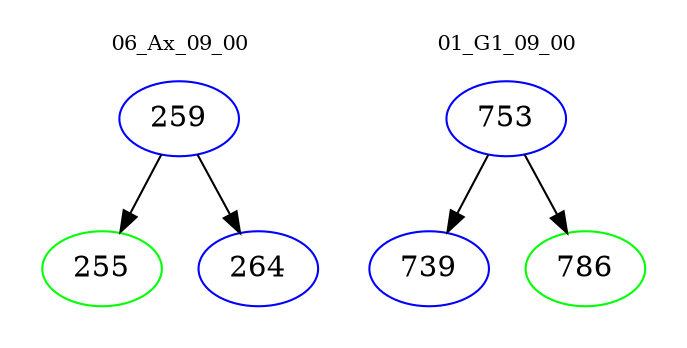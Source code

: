 digraph{
subgraph cluster_0 {
color = white
label = "06_Ax_09_00";
fontsize=10;
T0_259 [label="259", color="blue"]
T0_259 -> T0_255 [color="black"]
T0_255 [label="255", color="green"]
T0_259 -> T0_264 [color="black"]
T0_264 [label="264", color="blue"]
}
subgraph cluster_1 {
color = white
label = "01_G1_09_00";
fontsize=10;
T1_753 [label="753", color="blue"]
T1_753 -> T1_739 [color="black"]
T1_739 [label="739", color="blue"]
T1_753 -> T1_786 [color="black"]
T1_786 [label="786", color="green"]
}
}
